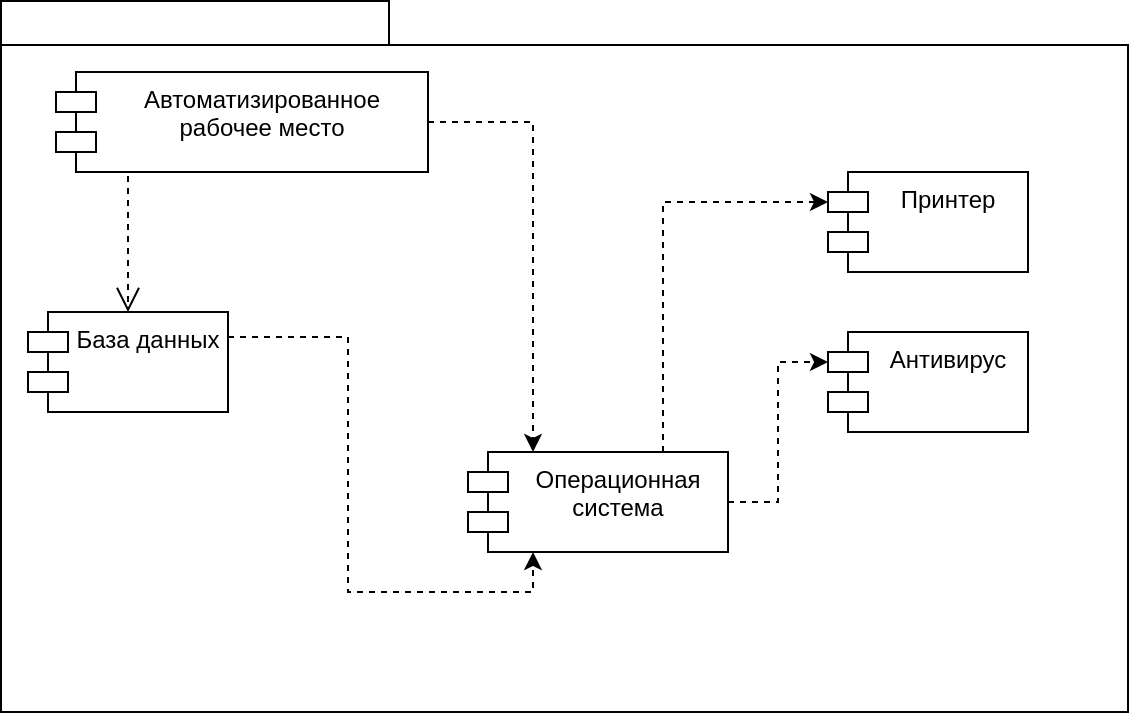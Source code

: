 <mxfile version="24.4.0" type="device">
  <diagram name="Page-1" id="b5b7bab2-c9e2-2cf4-8b2a-24fd1a2a6d21">
    <mxGraphModel dx="719" dy="712" grid="1" gridSize="10" guides="1" tooltips="1" connect="1" arrows="1" fold="1" page="1" pageScale="1" pageWidth="827" pageHeight="1169" background="none" math="0" shadow="0">
      <root>
        <mxCell id="0" />
        <mxCell id="1" parent="0" />
        <mxCell id="6e0c8c40b5770093-72" value="" style="shape=folder;fontStyle=1;spacingTop=10;tabWidth=194;tabHeight=22;tabPosition=left;html=1;rounded=0;shadow=0;comic=0;labelBackgroundColor=none;strokeWidth=1;fillColor=none;fontFamily=Verdana;fontSize=10;align=center;" parent="1" vertex="1">
          <mxGeometry x="326.5" y="114.5" width="563.5" height="355.5" as="geometry" />
        </mxCell>
        <mxCell id="6e0c8c40b5770093-68" style="edgeStyle=elbowEdgeStyle;rounded=0;html=1;dashed=1;labelBackgroundColor=none;startFill=0;endArrow=open;endFill=0;endSize=10;fontFamily=Verdana;fontSize=10;entryX=0.5;entryY=0;entryDx=0;entryDy=0;exitX=0.204;exitY=0.96;exitDx=0;exitDy=0;exitPerimeter=0;" parent="1" source="TBzfCOt2kcvXxynli09k-1" target="TBzfCOt2kcvXxynli09k-3" edge="1">
          <mxGeometry relative="1" as="geometry">
            <mxPoint x="430" y="261.73" as="sourcePoint" />
            <mxPoint x="430.14" y="329.999" as="targetPoint" />
            <Array as="points">
              <mxPoint x="390" y="240" />
            </Array>
          </mxGeometry>
        </mxCell>
        <mxCell id="TBzfCOt2kcvXxynli09k-1" value="Автоматизированное рабочее место" style="shape=module;align=left;spacingLeft=20;align=center;verticalAlign=top;whiteSpace=wrap;html=1;" parent="1" vertex="1">
          <mxGeometry x="354" y="150" width="186" height="50" as="geometry" />
        </mxCell>
        <mxCell id="TBzfCOt2kcvXxynli09k-15" style="edgeStyle=orthogonalEdgeStyle;rounded=0;orthogonalLoop=1;jettySize=auto;html=1;entryX=0;entryY=0;entryDx=0;entryDy=15;dashed=1;exitX=0.75;exitY=0;exitDx=0;exitDy=0;entryPerimeter=0;" parent="1" source="TBzfCOt2kcvXxynli09k-13" target="TBzfCOt2kcvXxynli09k-2" edge="1">
          <mxGeometry relative="1" as="geometry" />
        </mxCell>
        <mxCell id="TBzfCOt2kcvXxynli09k-2" value="Принтер" style="shape=module;align=left;spacingLeft=20;align=center;verticalAlign=top;whiteSpace=wrap;html=1;" parent="1" vertex="1">
          <mxGeometry x="740" y="200" width="100" height="50" as="geometry" />
        </mxCell>
        <mxCell id="TBzfCOt2kcvXxynli09k-3" value="База данных" style="shape=module;align=left;spacingLeft=20;align=center;verticalAlign=top;whiteSpace=wrap;html=1;" parent="1" vertex="1">
          <mxGeometry x="340" y="270" width="100" height="50" as="geometry" />
        </mxCell>
        <mxCell id="TBzfCOt2kcvXxynli09k-17" style="edgeStyle=orthogonalEdgeStyle;rounded=0;orthogonalLoop=1;jettySize=auto;html=1;exitX=1;exitY=0.5;exitDx=0;exitDy=0;dashed=1;entryX=0;entryY=0;entryDx=0;entryDy=15;entryPerimeter=0;" parent="1" source="TBzfCOt2kcvXxynli09k-13" target="TBzfCOt2kcvXxynli09k-4" edge="1">
          <mxGeometry relative="1" as="geometry" />
        </mxCell>
        <mxCell id="TBzfCOt2kcvXxynli09k-4" value="Антивирус" style="shape=module;align=left;spacingLeft=20;align=center;verticalAlign=top;whiteSpace=wrap;html=1;" parent="1" vertex="1">
          <mxGeometry x="740" y="280" width="100" height="50" as="geometry" />
        </mxCell>
        <mxCell id="TBzfCOt2kcvXxynli09k-19" style="edgeStyle=orthogonalEdgeStyle;rounded=0;orthogonalLoop=1;jettySize=auto;html=1;exitX=1;exitY=0.5;exitDx=0;exitDy=0;entryX=0.25;entryY=0;entryDx=0;entryDy=0;dashed=1;" parent="1" source="TBzfCOt2kcvXxynli09k-1" target="TBzfCOt2kcvXxynli09k-13" edge="1">
          <mxGeometry relative="1" as="geometry">
            <mxPoint x="600" y="412.5" as="sourcePoint" />
          </mxGeometry>
        </mxCell>
        <mxCell id="TBzfCOt2kcvXxynli09k-13" value="Операционная система" style="shape=module;align=left;spacingLeft=20;align=center;verticalAlign=top;whiteSpace=wrap;html=1;" parent="1" vertex="1">
          <mxGeometry x="560" y="340" width="130" height="50" as="geometry" />
        </mxCell>
        <mxCell id="TBzfCOt2kcvXxynli09k-16" style="edgeStyle=orthogonalEdgeStyle;rounded=0;orthogonalLoop=1;jettySize=auto;html=1;exitX=1;exitY=0.25;exitDx=0;exitDy=0;entryX=0.25;entryY=1;entryDx=0;entryDy=0;dashed=1;" parent="1" source="TBzfCOt2kcvXxynli09k-3" target="TBzfCOt2kcvXxynli09k-13" edge="1">
          <mxGeometry relative="1" as="geometry" />
        </mxCell>
      </root>
    </mxGraphModel>
  </diagram>
</mxfile>
